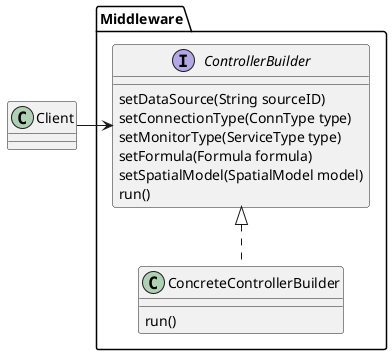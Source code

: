 @startuml

class Client {}

package Middleware {
    Client -> ControllerBuilder

    ' Controller
    interface ControllerBuilder {
        setDataSource(String sourceID)
        setConnectionType(ConnType type)
        setMonitorType(ServiceType type)
        setFormula(Formula formula)
        setSpatialModel(SpatialModel model)
        run()
    }

    ' ServiceController
    class ConcreteControllerBuilder implements ControllerBuilder {
        run()
        ' implement the rest
    }

}


@enduml

